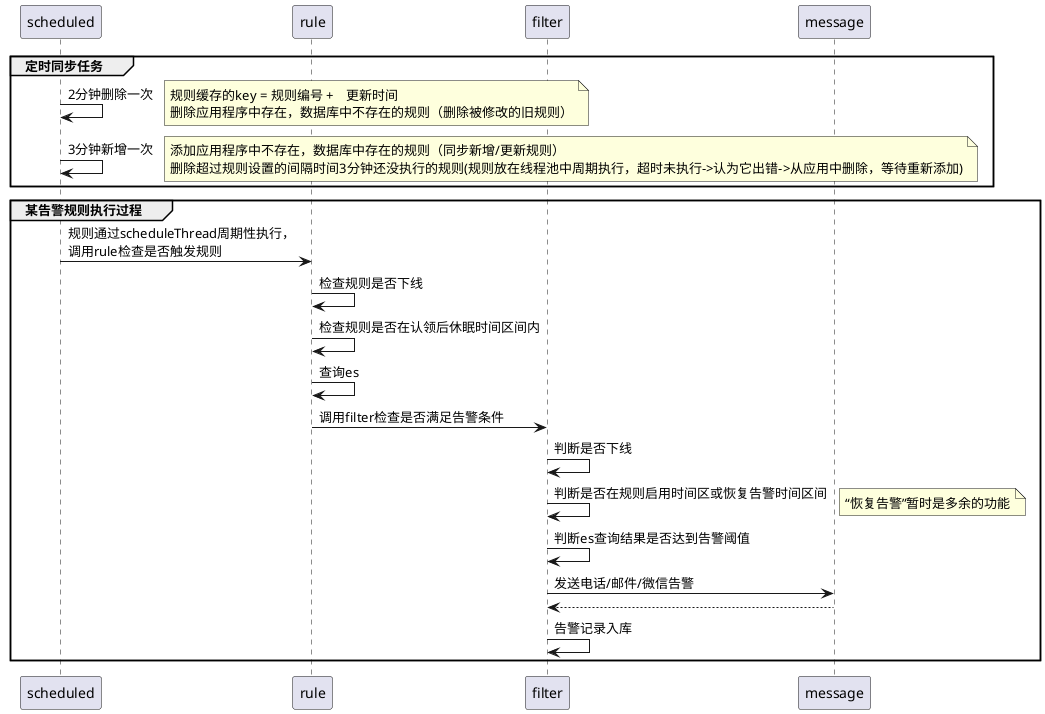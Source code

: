 @startuml
group 定时同步任务
scheduled->scheduled : 2分钟删除一次
note right
规则缓存的key = 规则编号 +　更新时间
删除应用程序中存在，数据库中不存在的规则（删除被修改的旧规则）
end note
scheduled->scheduled : 3分钟新增一次
note right : 添加应用程序中不存在，数据库中存在的规则（同步新增/更新规则）\n删除超过规则设置的间隔时间3分钟还没执行的规则(规则放在线程池中周期执行，超时未执行->认为它出错->从应用中删除，等待重新添加)
end

group 某告警规则执行过程
scheduled->rule : 规则通过scheduleThread周期性执行，\n调用rule检查是否触发规则
rule-> rule : 检查规则是否下线
rule->rule: 检查规则是否在认领后休眠时间区间内
rule->rule: 查询es
rule -> filter : 调用filter检查是否满足告警条件

filter->filter : 判断是否下线
filter->filter:判断是否在规则启用时间区或恢复告警时间区间
note right : “恢复告警”暂时是多余的功能
filter->filter:判断es查询结果是否达到告警阈值
filter->message : 发送电话/邮件/微信告警
message-->filter :
filter->filter:告警记录入库
end
@enduml